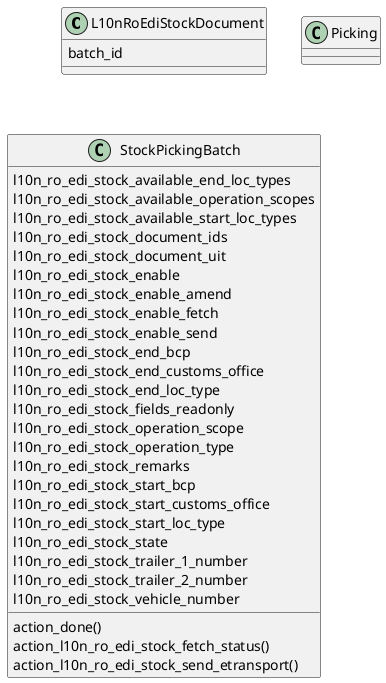 @startuml classes_l10n_ro_edi_stock_batch
set namespaceSeparator none
class "L10nRoEdiStockDocument" as odoo_src.odoo.addons.l10n_ro_edi_stock_batch.models.l10n_ro_edi_stock_document.L10nRoEdiStockDocument {
  batch_id
}
class "Picking" as odoo_src.odoo.addons.l10n_ro_edi_stock_batch.models.stock_picking.Picking {
}
class "StockPickingBatch" as odoo_src.odoo.addons.l10n_ro_edi_stock_batch.models.stock_picking_batch.StockPickingBatch {
  l10n_ro_edi_stock_available_end_loc_types
  l10n_ro_edi_stock_available_operation_scopes
  l10n_ro_edi_stock_available_start_loc_types
  l10n_ro_edi_stock_document_ids
  l10n_ro_edi_stock_document_uit
  l10n_ro_edi_stock_enable
  l10n_ro_edi_stock_enable_amend
  l10n_ro_edi_stock_enable_fetch
  l10n_ro_edi_stock_enable_send
  l10n_ro_edi_stock_end_bcp
  l10n_ro_edi_stock_end_customs_office
  l10n_ro_edi_stock_end_loc_type
  l10n_ro_edi_stock_fields_readonly
  l10n_ro_edi_stock_operation_scope
  l10n_ro_edi_stock_operation_type
  l10n_ro_edi_stock_remarks
  l10n_ro_edi_stock_start_bcp
  l10n_ro_edi_stock_start_customs_office
  l10n_ro_edi_stock_start_loc_type
  l10n_ro_edi_stock_state
  l10n_ro_edi_stock_trailer_1_number
  l10n_ro_edi_stock_trailer_2_number
  l10n_ro_edi_stock_vehicle_number
  action_done()
  action_l10n_ro_edi_stock_fetch_status()
  action_l10n_ro_edi_stock_send_etransport()
}
@enduml
